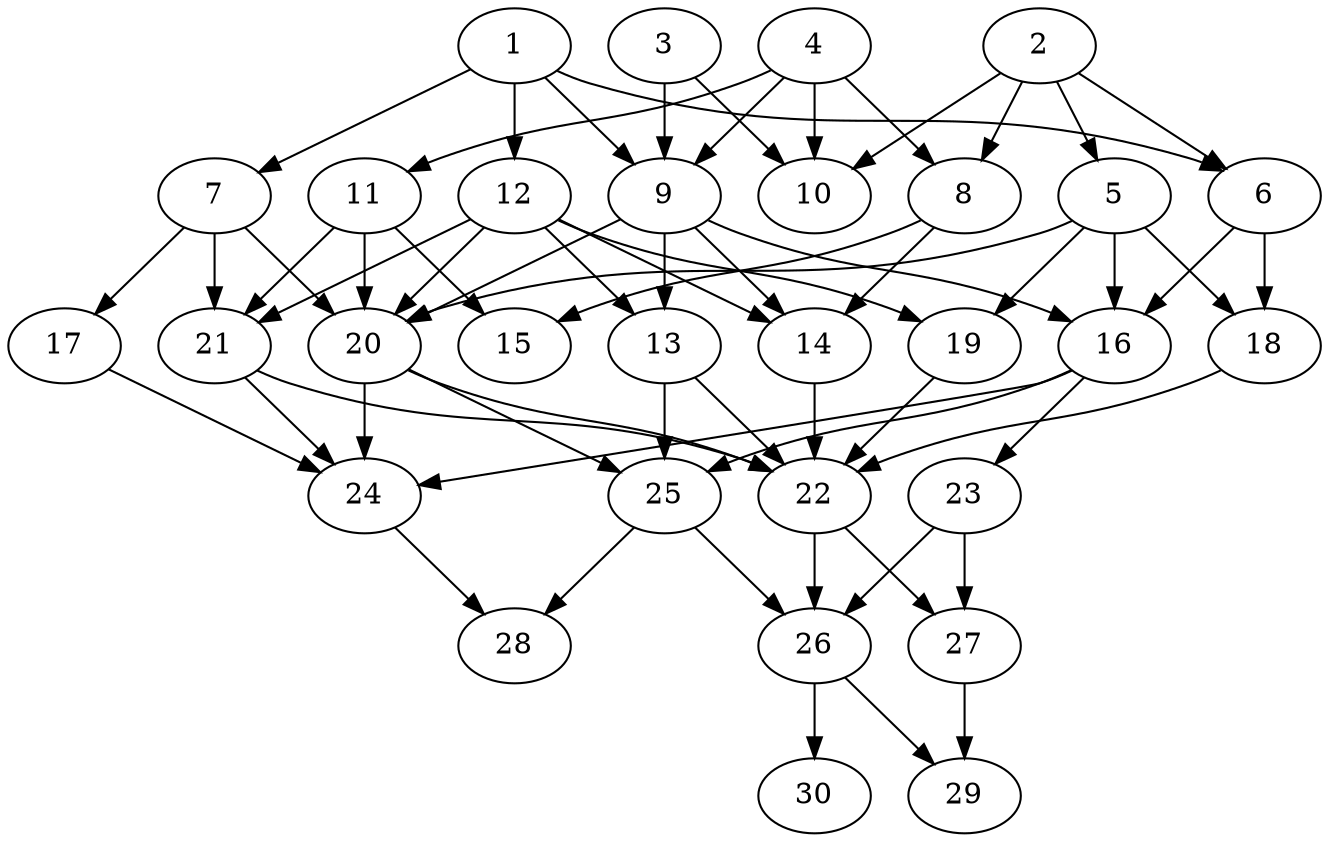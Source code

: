 // DAG automatically generated by daggen at Tue Aug  6 16:27:24 2019
// ./daggen --dot -n 30 --ccr 0.5 --fat 0.6 --regular 0.5 --density 0.7 --mindata 5242880 --maxdata 52428800 
digraph G {
  1 [size="66746368", alpha="0.14", expect_size="33373184"] 
  1 -> 6 [size ="33373184"]
  1 -> 7 [size ="33373184"]
  1 -> 9 [size ="33373184"]
  1 -> 12 [size ="33373184"]
  2 [size="89364480", alpha="0.04", expect_size="44682240"] 
  2 -> 5 [size ="44682240"]
  2 -> 6 [size ="44682240"]
  2 -> 8 [size ="44682240"]
  2 -> 10 [size ="44682240"]
  3 [size="86554624", alpha="0.12", expect_size="43277312"] 
  3 -> 9 [size ="43277312"]
  3 -> 10 [size ="43277312"]
  4 [size="42891264", alpha="0.05", expect_size="21445632"] 
  4 -> 8 [size ="21445632"]
  4 -> 9 [size ="21445632"]
  4 -> 10 [size ="21445632"]
  4 -> 11 [size ="21445632"]
  5 [size="86867968", alpha="0.19", expect_size="43433984"] 
  5 -> 16 [size ="43433984"]
  5 -> 18 [size ="43433984"]
  5 -> 19 [size ="43433984"]
  5 -> 20 [size ="43433984"]
  6 [size="70817792", alpha="0.03", expect_size="35408896"] 
  6 -> 16 [size ="35408896"]
  6 -> 18 [size ="35408896"]
  7 [size="29663232", alpha="0.00", expect_size="14831616"] 
  7 -> 17 [size ="14831616"]
  7 -> 20 [size ="14831616"]
  7 -> 21 [size ="14831616"]
  8 [size="40259584", alpha="0.01", expect_size="20129792"] 
  8 -> 14 [size ="20129792"]
  8 -> 15 [size ="20129792"]
  9 [size="65185792", alpha="0.14", expect_size="32592896"] 
  9 -> 13 [size ="32592896"]
  9 -> 14 [size ="32592896"]
  9 -> 16 [size ="32592896"]
  9 -> 20 [size ="32592896"]
  10 [size="52137984", alpha="0.16", expect_size="26068992"] 
  11 [size="35731456", alpha="0.17", expect_size="17865728"] 
  11 -> 15 [size ="17865728"]
  11 -> 20 [size ="17865728"]
  11 -> 21 [size ="17865728"]
  12 [size="102084608", alpha="0.05", expect_size="51042304"] 
  12 -> 13 [size ="51042304"]
  12 -> 14 [size ="51042304"]
  12 -> 19 [size ="51042304"]
  12 -> 20 [size ="51042304"]
  12 -> 21 [size ="51042304"]
  13 [size="24580096", alpha="0.06", expect_size="12290048"] 
  13 -> 22 [size ="12290048"]
  13 -> 25 [size ="12290048"]
  14 [size="79601664", alpha="0.14", expect_size="39800832"] 
  14 -> 22 [size ="39800832"]
  15 [size="103286784", alpha="0.03", expect_size="51643392"] 
  16 [size="99952640", alpha="0.02", expect_size="49976320"] 
  16 -> 23 [size ="49976320"]
  16 -> 24 [size ="49976320"]
  16 -> 25 [size ="49976320"]
  17 [size="20445184", alpha="0.18", expect_size="10222592"] 
  17 -> 24 [size ="10222592"]
  18 [size="21528576", alpha="0.02", expect_size="10764288"] 
  18 -> 22 [size ="10764288"]
  19 [size="24967168", alpha="0.09", expect_size="12483584"] 
  19 -> 22 [size ="12483584"]
  20 [size="93034496", alpha="0.19", expect_size="46517248"] 
  20 -> 22 [size ="46517248"]
  20 -> 24 [size ="46517248"]
  20 -> 25 [size ="46517248"]
  21 [size="72314880", alpha="0.01", expect_size="36157440"] 
  21 -> 22 [size ="36157440"]
  21 -> 24 [size ="36157440"]
  22 [size="58124288", alpha="0.20", expect_size="29062144"] 
  22 -> 26 [size ="29062144"]
  22 -> 27 [size ="29062144"]
  23 [size="80513024", alpha="0.15", expect_size="40256512"] 
  23 -> 26 [size ="40256512"]
  23 -> 27 [size ="40256512"]
  24 [size="13219840", alpha="0.16", expect_size="6609920"] 
  24 -> 28 [size ="6609920"]
  25 [size="77918208", alpha="0.14", expect_size="38959104"] 
  25 -> 26 [size ="38959104"]
  25 -> 28 [size ="38959104"]
  26 [size="91691008", alpha="0.05", expect_size="45845504"] 
  26 -> 29 [size ="45845504"]
  26 -> 30 [size ="45845504"]
  27 [size="101267456", alpha="0.00", expect_size="50633728"] 
  27 -> 29 [size ="50633728"]
  28 [size="91600896", alpha="0.01", expect_size="45800448"] 
  29 [size="100820992", alpha="0.14", expect_size="50410496"] 
  30 [size="46675968", alpha="0.16", expect_size="23337984"] 
}
